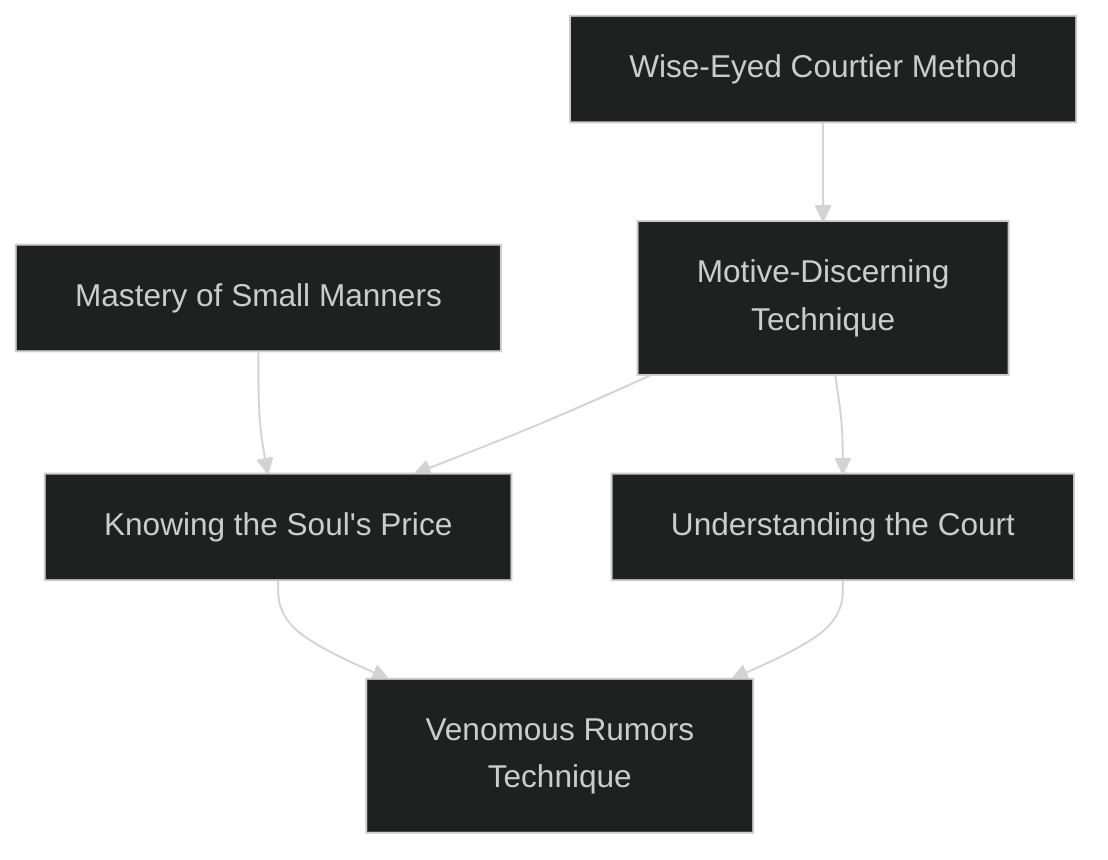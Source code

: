---
config:
  theme: dark
---
flowchart TD

    wise_eyed_courtier_method[Wise-Eyed Courtier Method]
    click wise_eyed_courtier_method callback "
        Wise-Eyed Courtier Method<br>
        <br>
        Cost: 3 motes<br>
        Duration: Instant<br>
        Type: Simple<br>
        Minimum Socialize: 2<br>
        Minimum Essence: 1<br>
        Prerequisite Charms: None<br>
        <br>
        Use of this Charm allows a character to instantly read
        the superficial subtext of a social situation. The surface
        attitudes (&quot;she is angry at him&quot;) and relationships (&quot;she
        respects him a great deal, perhaps he is her father or like a
        father&quot;) of the individuals involved are apparent at a mere
        glance. Characters who are skilled at concealing their
        motives will project the exterior emotions they are pretending.
        It's up to the Storyteller's discretion as to how
        skilled a character must be to appear to feel other than they
        really do - Socialize or Performance 2 and a serious effort
        should suffice. This Charm is not a form of mind reading,
        nor does it offer precise results — it simply allows the
        Exalted get his bearings when faced with confusing or
        unfamiliar social situations.
        "

    motive_discerning_technique[Motive-Discerning<br>Technique]
    wise_eyed_courtier_method --> motive_discerning_technique
    click motive_discerning_technique callback "
        Motive-Discerning Technique<br>
        <br>
        Cost: 6 motes<br>
        Duration: Instant<br>
        Type: Simple<br>
        Minimum Socialize: 4<br>
        Minimum Essence: 2<br>
        Prerequisite Charms: Wise-Eyed Courtier Method<br>
        <br>
        This Charm allows an Exalted to tell, through a short,
        topical interaction, what the target's true motives in a situation
        are. For example, an Exalted who talked to a woman
        about her sick father would be able to tell if she was at his
        bedside out of love, filial loyalty or greed for her inheritance.
        Where there are mixed motives, the Exalted will gain a rough
        feel of in what proportions they occur. This power is especially
        useful for Exalted leaders, as it lets them keep their entourages
        free of the self-serving and the corrupt.
        "

    mastery_of_small_manners[Mastery of Small Manners]
    click mastery_of_small_manners callback "
        Mastery of Small Manners<br>
        <br>
        Cost: 3 motes<br>
        Duration: One scene<br>
        Type: Reflexive<br>
        Minimum Socialize: 2<br>
        Minimum Essence: 1<br>
        Prerequisite Charms: None<br>
        <br>
        The character attunes himself to the patterns of human
        interaction and allows Essence to guide his responses to
        social situations. While this Charm is active, the character
        will reflexively respond in the appropriate and mannerly
        fashion for the situation at hand. These manners are not
        deep, covering only simple things such as greetings, eating
        customs, gift customs and flirtation mores. The character
        will never make an unintentional faux pas but is not
        charismatic so much as simply well behaved. Too much
        active interaction spoils the effect of this Charm.
        "

    knowing_the_souls_price[Knowing the Soul's Price]
    mastery_of_small_manners --> knowing_the_souls_price
    motive_discerning_technique --> knowing_the_souls_price
    click knowing_the_souls_price callback "
        Knowing the Soul's Price<br>
        <br>
        Cost: 10 motes, 1 Willpower<br>
        Duration: Instant<br>
        Type: Simple<br>
        Minimum Socialize: 5<br>
        Minimum Essence: 2<br>
        Prerequisite Charms: Mastery of Small Manners, Motive-Discerning Technique<br>
        <br>
        Everyone has a price, though it may not be in gold. It
        could be aid in a personal endeavor, flattery, sex with an
        unachievable object of desire, the recovery of a lost possession
        or any number of things — but there is invariably
        something that, when offered, will crack the strongest
        morals and ethics. To have it, an individual will betray
        trusts, engage in corruption, plant evidence - almost
        anything. This Charm allows the character to know what
        that thing is for a given individual. It is up to the Storyteller
        to define precisely what a given person's weakness is — the
        things some people require may be difficult or impossible
        to obtain, while other characters may simply need to be
        offered a large sum of money. Generally, the higher a
        character's Temperance score, the more likely her price
        will be something other than money and the more likely it
        will be difficult to arrange.
        "

    understanding_the_court[Understanding the Court]
    motive_discerning_technique --> understanding_the_court
    click understanding_the_court callback "
        Understanding the Court<br>
        <br>
        Cost: 20 motes, 1 Willpower<br>
        Duration: Instant<br>
        Type: Simple<br>
        Minimum Socialize: 5<br>
        Minimum Essence: 2<br>
        Prerequisite Charms: Motive-Discerning Technique<br>
        <br>
        This Charm allows an Exalted to read motives on a
        grand scale, gaining a picture of the flows and eddies of
        power in an extended social situation such as a king's court
        or a mercantile community. The character must spend a
        number of days equal to (10 - her Essence score) in
        observation of the situation. The character need not be
        part of the social milieu to observe, she need simply be
        close to it; a character disguised as a servant or maid will be
        able to observe adequately as well. It's up to the Storyteller
        to decide how the information is conveyed. Some Storytellers
        will want to draw a diagram, while others may
        simply explain who says &quot;jump!&quot; and who asks &quot;how high?&quot;<br>
        The character's understanding is limited by what she
        has witnessed - for example, if an important figure is
        absent during her period of observation, she may be able to
        deduce a great deal from how people act in his absence but
        will not know for certain until she can reconstruct her
        picture once he has returned. Also, the character's preternatural
        understanding is rooted in the time it was made.
        Unless the mapped situation is extremely stagnant, events
        will cause the pattern of interactions to change over time.
        Characters relying on years-old understanding are liable to
        make errors in judgment.
        "

    venomous_rumors_technique[Venomous Rumors<br>Technique]
    knowing_the_souls_price --> venomous_rumors_technique
    understanding_the_court --> venomous_rumors_technique
    click venomous_rumors_technique callback "
        Venomous Rumors Technique<br>
        <br>
        Cost: 10 motes, 1 Willpower<br>
        Duration: One day<br>
        Minimum Socialize: 5<br>
        Minimum Essence: 3<br>
        Prerequisite Charms: Knowing the Soul's Price, Understanding the Court<br>
        <br>
        Through the use of this Charm, an Exalted can turn her
        target into a social outcast. The target's words seem false,
        tentative or devious, by turns, and even his friends notice the
        worst parts of his personality — and all of it is true. This Charm
        is not an illusion. It simply brings the worst parts of the target
        to the fore. The Exalted must touch her target to use this
        Charm. For a full day afterward, the target takes a penalty on all
        social rolls equal to twice the Exalted's Essence score.
        "